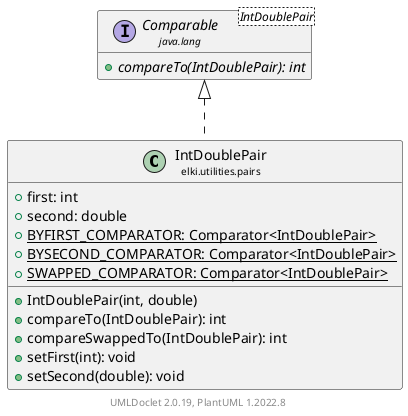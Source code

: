 @startuml
    remove .*\.(Instance|Par|Parameterizer|Factory)$
    set namespaceSeparator none
    hide empty fields
    hide empty methods

    class "<size:14>IntDoublePair\n<size:10>elki.utilities.pairs" as elki.utilities.pairs.IntDoublePair [[IntDoublePair.html]] {
        +first: int
        +second: double
        {static} +BYFIRST_COMPARATOR: Comparator<IntDoublePair>
        {static} +BYSECOND_COMPARATOR: Comparator<IntDoublePair>
        {static} +SWAPPED_COMPARATOR: Comparator<IntDoublePair>
        +IntDoublePair(int, double)
        +compareTo(IntDoublePair): int
        +compareSwappedTo(IntDoublePair): int
        +setFirst(int): void
        +setSecond(double): void
    }

    interface "<size:14>Comparable\n<size:10>java.lang" as java.lang.Comparable<IntDoublePair> {
        {abstract} +compareTo(IntDoublePair): int
    }

    java.lang.Comparable <|.. elki.utilities.pairs.IntDoublePair

    center footer UMLDoclet 2.0.19, PlantUML 1.2022.8
@enduml
